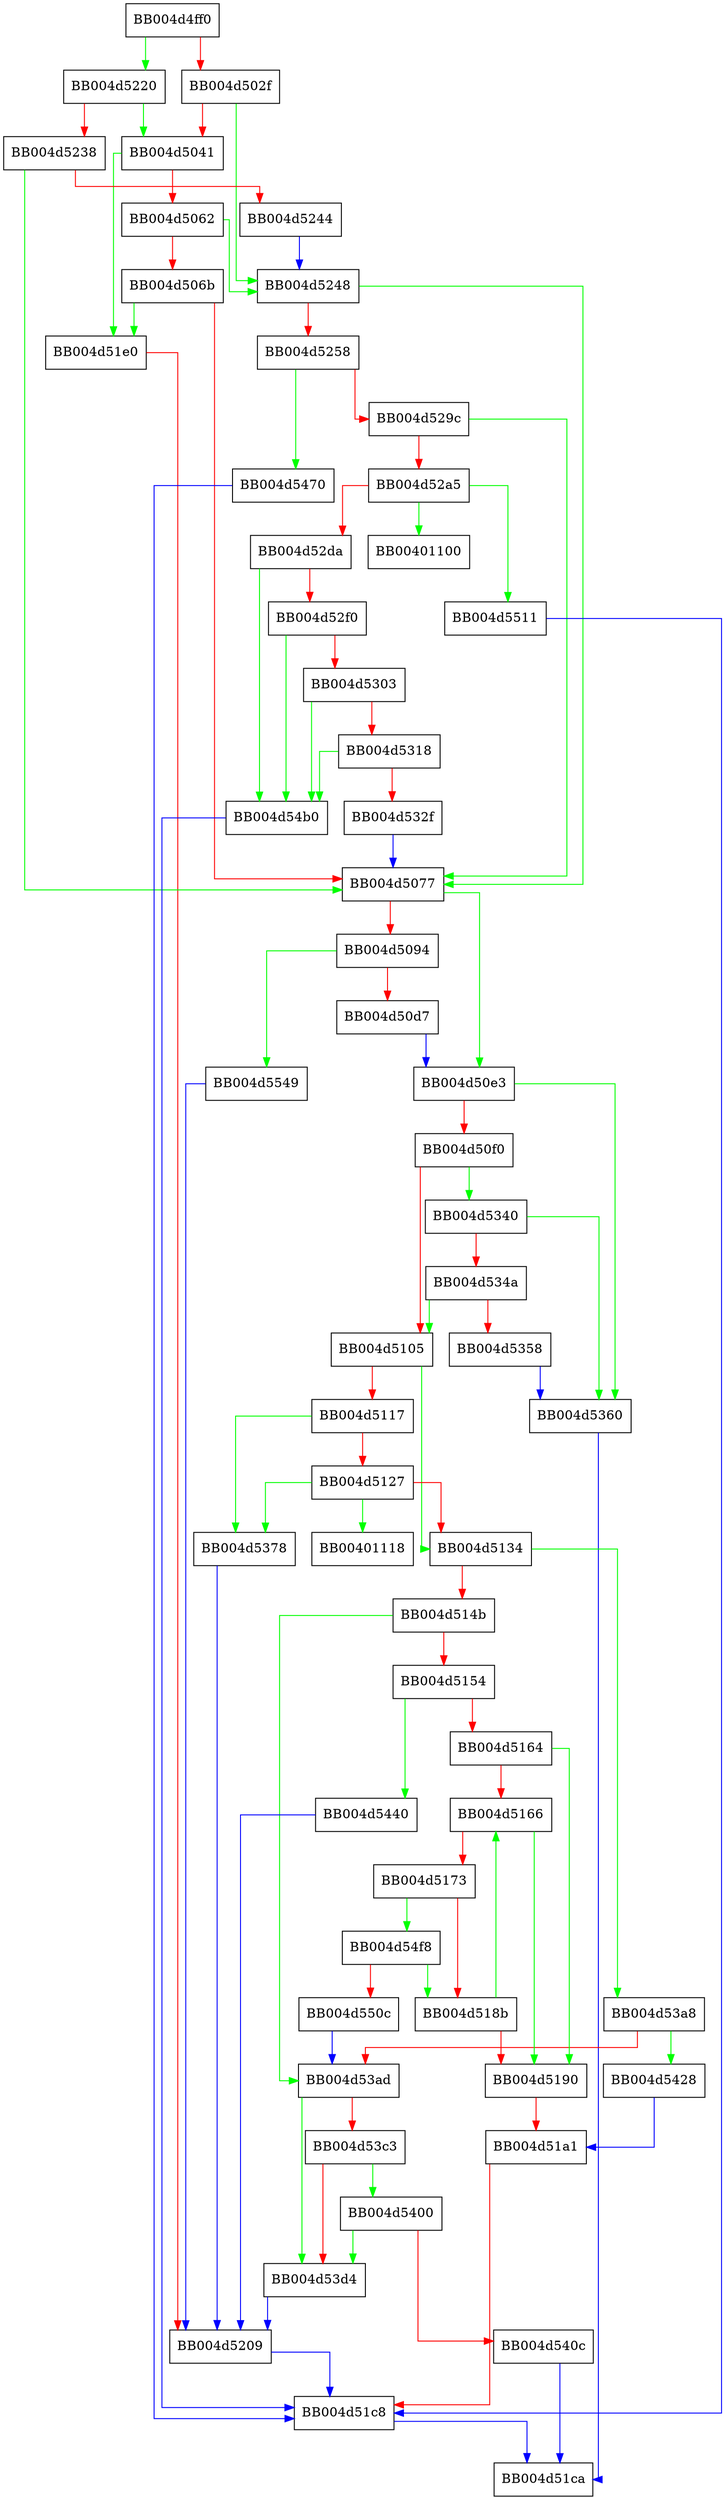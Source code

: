 digraph tls_construct_ctos_early_data {
  node [shape="box"];
  graph [splines=ortho];
  BB004d4ff0 -> BB004d5220 [color="green"];
  BB004d4ff0 -> BB004d502f [color="red"];
  BB004d502f -> BB004d5248 [color="green"];
  BB004d502f -> BB004d5041 [color="red"];
  BB004d5041 -> BB004d51e0 [color="green"];
  BB004d5041 -> BB004d5062 [color="red"];
  BB004d5062 -> BB004d5248 [color="green"];
  BB004d5062 -> BB004d506b [color="red"];
  BB004d506b -> BB004d51e0 [color="green"];
  BB004d506b -> BB004d5077 [color="red"];
  BB004d5077 -> BB004d50e3 [color="green"];
  BB004d5077 -> BB004d5094 [color="red"];
  BB004d5094 -> BB004d5549 [color="green"];
  BB004d5094 -> BB004d50d7 [color="red"];
  BB004d50d7 -> BB004d50e3 [color="blue"];
  BB004d50e3 -> BB004d5360 [color="green"];
  BB004d50e3 -> BB004d50f0 [color="red"];
  BB004d50f0 -> BB004d5340 [color="green"];
  BB004d50f0 -> BB004d5105 [color="red"];
  BB004d5105 -> BB004d5134 [color="green"];
  BB004d5105 -> BB004d5117 [color="red"];
  BB004d5117 -> BB004d5378 [color="green"];
  BB004d5117 -> BB004d5127 [color="red"];
  BB004d5127 -> BB00401118 [color="green"];
  BB004d5127 -> BB004d5378 [color="green"];
  BB004d5127 -> BB004d5134 [color="red"];
  BB004d5134 -> BB004d53a8 [color="green"];
  BB004d5134 -> BB004d514b [color="red"];
  BB004d514b -> BB004d53ad [color="green"];
  BB004d514b -> BB004d5154 [color="red"];
  BB004d5154 -> BB004d5440 [color="green"];
  BB004d5154 -> BB004d5164 [color="red"];
  BB004d5164 -> BB004d5190 [color="green"];
  BB004d5164 -> BB004d5166 [color="red"];
  BB004d5166 -> BB004d5190 [color="green"];
  BB004d5166 -> BB004d5173 [color="red"];
  BB004d5173 -> BB004d54f8 [color="green"];
  BB004d5173 -> BB004d518b [color="red"];
  BB004d518b -> BB004d5166 [color="green"];
  BB004d518b -> BB004d5190 [color="red"];
  BB004d5190 -> BB004d51a1 [color="red"];
  BB004d51a1 -> BB004d51c8 [color="red"];
  BB004d51c8 -> BB004d51ca [color="blue"];
  BB004d51e0 -> BB004d5209 [color="red"];
  BB004d5209 -> BB004d51c8 [color="blue"];
  BB004d5220 -> BB004d5041 [color="green"];
  BB004d5220 -> BB004d5238 [color="red"];
  BB004d5238 -> BB004d5077 [color="green"];
  BB004d5238 -> BB004d5244 [color="red"];
  BB004d5244 -> BB004d5248 [color="blue"];
  BB004d5248 -> BB004d5077 [color="green"];
  BB004d5248 -> BB004d5258 [color="red"];
  BB004d5258 -> BB004d5470 [color="green"];
  BB004d5258 -> BB004d529c [color="red"];
  BB004d529c -> BB004d5077 [color="green"];
  BB004d529c -> BB004d52a5 [color="red"];
  BB004d52a5 -> BB00401100 [color="green"];
  BB004d52a5 -> BB004d5511 [color="green"];
  BB004d52a5 -> BB004d52da [color="red"];
  BB004d52da -> BB004d54b0 [color="green"];
  BB004d52da -> BB004d52f0 [color="red"];
  BB004d52f0 -> BB004d54b0 [color="green"];
  BB004d52f0 -> BB004d5303 [color="red"];
  BB004d5303 -> BB004d54b0 [color="green"];
  BB004d5303 -> BB004d5318 [color="red"];
  BB004d5318 -> BB004d54b0 [color="green"];
  BB004d5318 -> BB004d532f [color="red"];
  BB004d532f -> BB004d5077 [color="blue"];
  BB004d5340 -> BB004d5360 [color="green"];
  BB004d5340 -> BB004d534a [color="red"];
  BB004d534a -> BB004d5105 [color="green"];
  BB004d534a -> BB004d5358 [color="red"];
  BB004d5358 -> BB004d5360 [color="blue"];
  BB004d5360 -> BB004d51ca [color="blue"];
  BB004d5378 -> BB004d5209 [color="blue"];
  BB004d53a8 -> BB004d5428 [color="green"];
  BB004d53a8 -> BB004d53ad [color="red"];
  BB004d53ad -> BB004d53d4 [color="green"];
  BB004d53ad -> BB004d53c3 [color="red"];
  BB004d53c3 -> BB004d5400 [color="green"];
  BB004d53c3 -> BB004d53d4 [color="red"];
  BB004d53d4 -> BB004d5209 [color="blue"];
  BB004d5400 -> BB004d53d4 [color="green"];
  BB004d5400 -> BB004d540c [color="red"];
  BB004d540c -> BB004d51ca [color="blue"];
  BB004d5428 -> BB004d51a1 [color="blue"];
  BB004d5440 -> BB004d5209 [color="blue"];
  BB004d5470 -> BB004d51c8 [color="blue"];
  BB004d54b0 -> BB004d51c8 [color="blue"];
  BB004d54f8 -> BB004d518b [color="green"];
  BB004d54f8 -> BB004d550c [color="red"];
  BB004d550c -> BB004d53ad [color="blue"];
  BB004d5511 -> BB004d51c8 [color="blue"];
  BB004d5549 -> BB004d5209 [color="blue"];
}